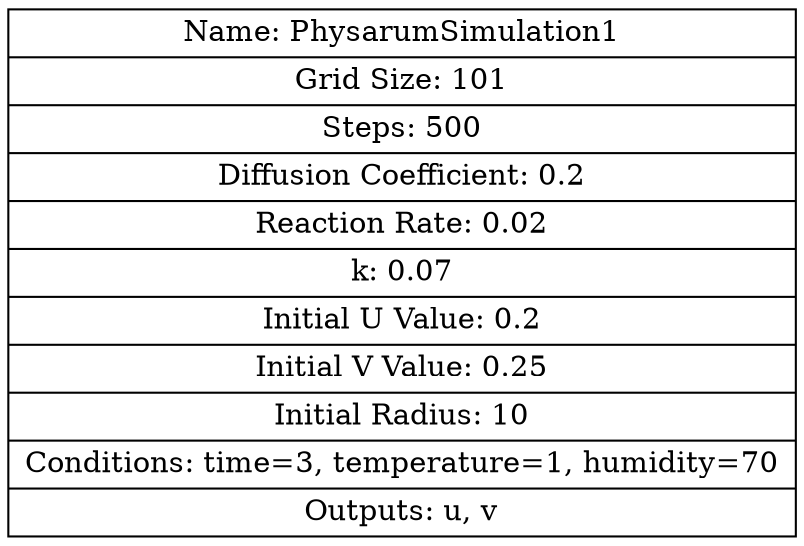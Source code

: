 
    digraph G {
        node [shape=record];
        "Simulation" [label="{
            Name: PhysarumSimulation1 |
            Grid Size: 101 |
            Steps: 500 |
            Diffusion Coefficient: 0.2 |
            Reaction Rate: 0.02 |
            k: 0.07 |
            Initial U Value: 0.2 |
            Initial V Value: 0.25 |
            Initial Radius: 10 |
            Conditions: time=3, temperature=1, humidity=70 |
            Outputs: u, v
        }"];
    }
    